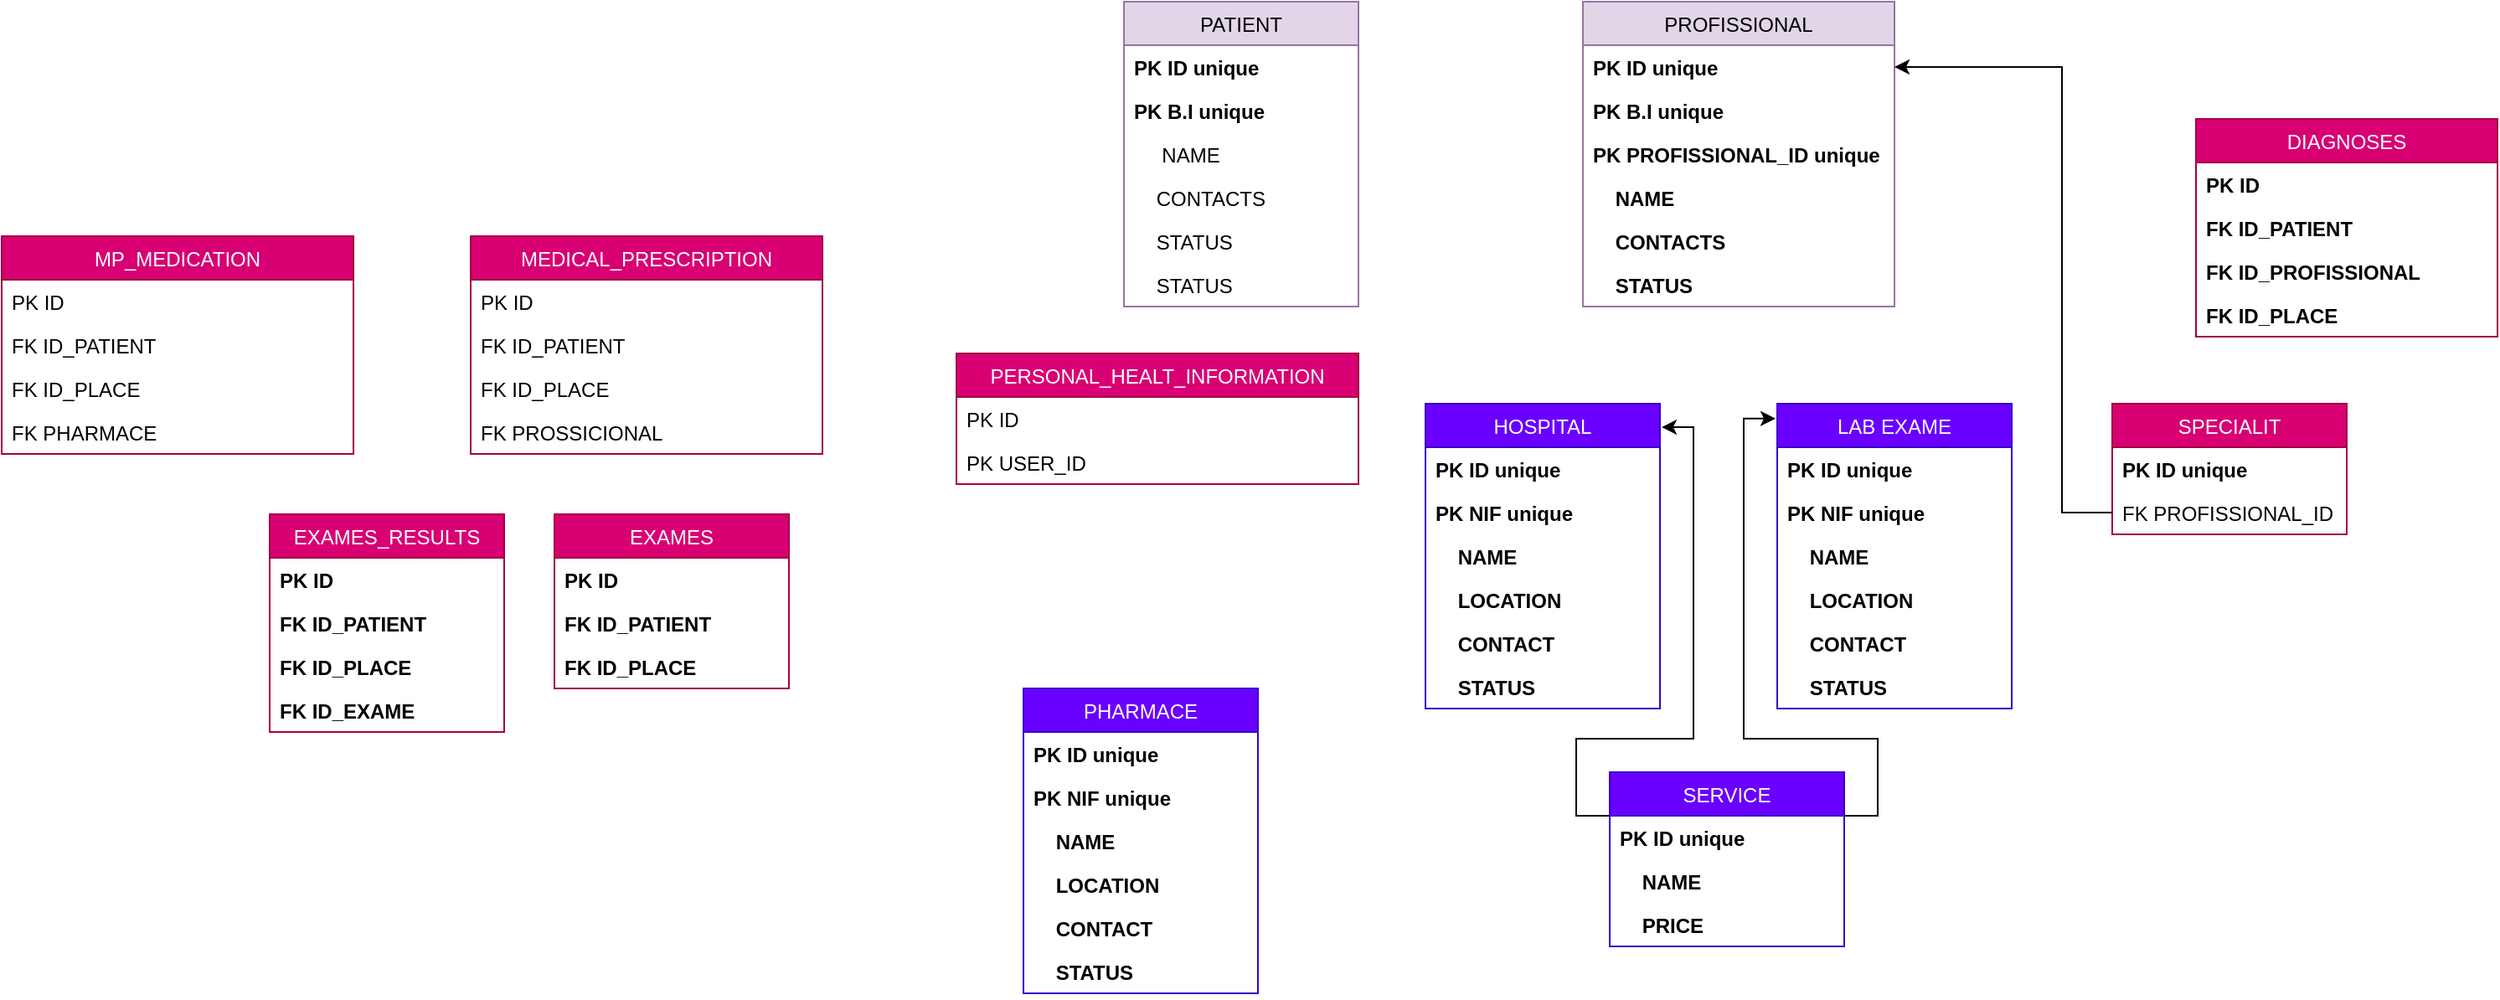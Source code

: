 <mxfile version="20.8.16" type="device"><diagram name="Página-1" id="sj5SGq5k9K3TemnunEDt"><mxGraphModel dx="2000" dy="709" grid="1" gridSize="10" guides="1" tooltips="1" connect="1" arrows="1" fold="1" page="1" pageScale="1" pageWidth="827" pageHeight="1169" math="0" shadow="0"><root><mxCell id="0"/><mxCell id="1" parent="0"/><mxCell id="pIkl6uRr4calVLWYPsjA-17" value="PATIENT" style="swimlane;fontStyle=0;childLayout=stackLayout;horizontal=1;startSize=26;fillColor=#e1d5e7;horizontalStack=0;resizeParent=1;resizeParentMax=0;resizeLast=0;collapsible=1;marginBottom=0;strokeColor=#9673a6;" vertex="1" parent="1"><mxGeometry width="140" height="182" as="geometry"/></mxCell><mxCell id="pIkl6uRr4calVLWYPsjA-18" value="PK ID unique" style="text;strokeColor=none;fillColor=none;align=left;verticalAlign=top;spacingLeft=4;spacingRight=4;overflow=hidden;rotatable=0;points=[[0,0.5],[1,0.5]];portConstraint=eastwest;fontStyle=1" vertex="1" parent="pIkl6uRr4calVLWYPsjA-17"><mxGeometry y="26" width="140" height="26" as="geometry"/></mxCell><mxCell id="pIkl6uRr4calVLWYPsjA-19" value="PK B.I unique" style="text;strokeColor=none;fillColor=none;align=left;verticalAlign=top;spacingLeft=4;spacingRight=4;overflow=hidden;rotatable=0;points=[[0,0.5],[1,0.5]];portConstraint=eastwest;fontStyle=1" vertex="1" parent="pIkl6uRr4calVLWYPsjA-17"><mxGeometry y="52" width="140" height="26" as="geometry"/></mxCell><mxCell id="pIkl6uRr4calVLWYPsjA-20" value="     NAME" style="text;strokeColor=none;fillColor=none;align=left;verticalAlign=top;spacingLeft=4;spacingRight=4;overflow=hidden;rotatable=0;points=[[0,0.5],[1,0.5]];portConstraint=eastwest;fontStyle=0" vertex="1" parent="pIkl6uRr4calVLWYPsjA-17"><mxGeometry y="78" width="140" height="26" as="geometry"/></mxCell><mxCell id="pIkl6uRr4calVLWYPsjA-21" value="    CONTACTS" style="text;strokeColor=none;fillColor=none;align=left;verticalAlign=top;spacingLeft=4;spacingRight=4;overflow=hidden;rotatable=0;points=[[0,0.5],[1,0.5]];portConstraint=eastwest;fontStyle=0" vertex="1" parent="pIkl6uRr4calVLWYPsjA-17"><mxGeometry y="104" width="140" height="26" as="geometry"/></mxCell><mxCell id="pIkl6uRr4calVLWYPsjA-22" value="    STATUS" style="text;strokeColor=none;fillColor=none;align=left;verticalAlign=top;spacingLeft=4;spacingRight=4;overflow=hidden;rotatable=0;points=[[0,0.5],[1,0.5]];portConstraint=eastwest;fontStyle=0" vertex="1" parent="pIkl6uRr4calVLWYPsjA-17"><mxGeometry y="130" width="140" height="26" as="geometry"/></mxCell><mxCell id="pIkl6uRr4calVLWYPsjA-31" value="    STATUS" style="text;strokeColor=none;fillColor=none;align=left;verticalAlign=top;spacingLeft=4;spacingRight=4;overflow=hidden;rotatable=0;points=[[0,0.5],[1,0.5]];portConstraint=eastwest;fontStyle=0" vertex="1" parent="pIkl6uRr4calVLWYPsjA-17"><mxGeometry y="156" width="140" height="26" as="geometry"/></mxCell><mxCell id="pIkl6uRr4calVLWYPsjA-23" value="PROFISSIONAL" style="swimlane;fontStyle=0;childLayout=stackLayout;horizontal=1;startSize=26;fillColor=#e1d5e7;horizontalStack=0;resizeParent=1;resizeParentMax=0;resizeLast=0;collapsible=1;marginBottom=0;strokeColor=#9673a6;" vertex="1" parent="1"><mxGeometry x="274" width="186" height="182" as="geometry"/></mxCell><mxCell id="pIkl6uRr4calVLWYPsjA-24" value="PK ID unique" style="text;strokeColor=none;fillColor=none;align=left;verticalAlign=top;spacingLeft=4;spacingRight=4;overflow=hidden;rotatable=0;points=[[0,0.5],[1,0.5]];portConstraint=eastwest;fontStyle=1" vertex="1" parent="pIkl6uRr4calVLWYPsjA-23"><mxGeometry y="26" width="186" height="26" as="geometry"/></mxCell><mxCell id="pIkl6uRr4calVLWYPsjA-25" value="PK B.I unique" style="text;strokeColor=none;fillColor=none;align=left;verticalAlign=top;spacingLeft=4;spacingRight=4;overflow=hidden;rotatable=0;points=[[0,0.5],[1,0.5]];portConstraint=eastwest;fontStyle=1" vertex="1" parent="pIkl6uRr4calVLWYPsjA-23"><mxGeometry y="52" width="186" height="26" as="geometry"/></mxCell><mxCell id="pIkl6uRr4calVLWYPsjA-26" value="PK PROFISSIONAL_ID unique" style="text;strokeColor=none;fillColor=none;align=left;verticalAlign=top;spacingLeft=4;spacingRight=4;overflow=hidden;rotatable=0;points=[[0,0.5],[1,0.5]];portConstraint=eastwest;fontStyle=1" vertex="1" parent="pIkl6uRr4calVLWYPsjA-23"><mxGeometry y="78" width="186" height="26" as="geometry"/></mxCell><mxCell id="pIkl6uRr4calVLWYPsjA-27" value="    NAME" style="text;strokeColor=none;fillColor=none;align=left;verticalAlign=top;spacingLeft=4;spacingRight=4;overflow=hidden;rotatable=0;points=[[0,0.5],[1,0.5]];portConstraint=eastwest;fontStyle=1" vertex="1" parent="pIkl6uRr4calVLWYPsjA-23"><mxGeometry y="104" width="186" height="26" as="geometry"/></mxCell><mxCell id="pIkl6uRr4calVLWYPsjA-28" value="    CONTACTS" style="text;strokeColor=none;fillColor=none;align=left;verticalAlign=top;spacingLeft=4;spacingRight=4;overflow=hidden;rotatable=0;points=[[0,0.5],[1,0.5]];portConstraint=eastwest;fontStyle=1" vertex="1" parent="pIkl6uRr4calVLWYPsjA-23"><mxGeometry y="130" width="186" height="26" as="geometry"/></mxCell><mxCell id="pIkl6uRr4calVLWYPsjA-29" value="    STATUS" style="text;strokeColor=none;fillColor=none;align=left;verticalAlign=top;spacingLeft=4;spacingRight=4;overflow=hidden;rotatable=0;points=[[0,0.5],[1,0.5]];portConstraint=eastwest;fontStyle=1" vertex="1" parent="pIkl6uRr4calVLWYPsjA-23"><mxGeometry y="156" width="186" height="26" as="geometry"/></mxCell><mxCell id="pIkl6uRr4calVLWYPsjA-38" value="PHARMACE" style="swimlane;fontStyle=0;childLayout=stackLayout;horizontal=1;startSize=26;fillColor=#6a00ff;horizontalStack=0;resizeParent=1;resizeParentMax=0;resizeLast=0;collapsible=1;marginBottom=0;strokeColor=#3700CC;fontColor=#ffffff;" vertex="1" parent="1"><mxGeometry x="-60" y="410" width="140" height="182" as="geometry"><mxRectangle x="-60" y="410" width="110" height="30" as="alternateBounds"/></mxGeometry></mxCell><mxCell id="pIkl6uRr4calVLWYPsjA-39" value="PK ID unique" style="text;strokeColor=none;fillColor=none;align=left;verticalAlign=top;spacingLeft=4;spacingRight=4;overflow=hidden;rotatable=0;points=[[0,0.5],[1,0.5]];portConstraint=eastwest;fontStyle=1" vertex="1" parent="pIkl6uRr4calVLWYPsjA-38"><mxGeometry y="26" width="140" height="26" as="geometry"/></mxCell><mxCell id="pIkl6uRr4calVLWYPsjA-40" value="PK NIF unique" style="text;strokeColor=none;fillColor=none;align=left;verticalAlign=top;spacingLeft=4;spacingRight=4;overflow=hidden;rotatable=0;points=[[0,0.5],[1,0.5]];portConstraint=eastwest;fontStyle=1" vertex="1" parent="pIkl6uRr4calVLWYPsjA-38"><mxGeometry y="52" width="140" height="26" as="geometry"/></mxCell><mxCell id="pIkl6uRr4calVLWYPsjA-48" value="    NAME" style="text;strokeColor=none;fillColor=none;align=left;verticalAlign=top;spacingLeft=4;spacingRight=4;overflow=hidden;rotatable=0;points=[[0,0.5],[1,0.5]];portConstraint=eastwest;fontStyle=1" vertex="1" parent="pIkl6uRr4calVLWYPsjA-38"><mxGeometry y="78" width="140" height="26" as="geometry"/></mxCell><mxCell id="pIkl6uRr4calVLWYPsjA-41" value="    LOCATION" style="text;strokeColor=none;fillColor=none;align=left;verticalAlign=top;spacingLeft=4;spacingRight=4;overflow=hidden;rotatable=0;points=[[0,0.5],[1,0.5]];portConstraint=eastwest;fontStyle=1" vertex="1" parent="pIkl6uRr4calVLWYPsjA-38"><mxGeometry y="104" width="140" height="26" as="geometry"/></mxCell><mxCell id="pIkl6uRr4calVLWYPsjA-42" value="    CONTACT" style="text;strokeColor=none;fillColor=none;align=left;verticalAlign=top;spacingLeft=4;spacingRight=4;overflow=hidden;rotatable=0;points=[[0,0.5],[1,0.5]];portConstraint=eastwest;fontStyle=1" vertex="1" parent="pIkl6uRr4calVLWYPsjA-38"><mxGeometry y="130" width="140" height="26" as="geometry"/></mxCell><mxCell id="pIkl6uRr4calVLWYPsjA-43" value="    STATUS" style="text;strokeColor=none;fillColor=none;align=left;verticalAlign=top;spacingLeft=4;spacingRight=4;overflow=hidden;rotatable=0;points=[[0,0.5],[1,0.5]];portConstraint=eastwest;fontStyle=1" vertex="1" parent="pIkl6uRr4calVLWYPsjA-38"><mxGeometry y="156" width="140" height="26" as="geometry"/></mxCell><mxCell id="pIkl6uRr4calVLWYPsjA-44" value="HOSPITAL" style="swimlane;fontStyle=0;childLayout=stackLayout;horizontal=1;startSize=26;fillColor=#6a00ff;horizontalStack=0;resizeParent=1;resizeParentMax=0;resizeLast=0;collapsible=1;marginBottom=0;fontColor=#ffffff;strokeColor=#3700CC;" vertex="1" parent="1"><mxGeometry x="180" y="240" width="140" height="182" as="geometry"><mxRectangle x="180" y="240" width="100" height="30" as="alternateBounds"/></mxGeometry></mxCell><mxCell id="pIkl6uRr4calVLWYPsjA-45" value="PK ID unique" style="text;strokeColor=none;fillColor=none;align=left;verticalAlign=top;spacingLeft=4;spacingRight=4;overflow=hidden;rotatable=0;points=[[0,0.5],[1,0.5]];portConstraint=eastwest;fontStyle=1" vertex="1" parent="pIkl6uRr4calVLWYPsjA-44"><mxGeometry y="26" width="140" height="26" as="geometry"/></mxCell><mxCell id="pIkl6uRr4calVLWYPsjA-46" value="PK NIF unique" style="text;strokeColor=none;fillColor=none;align=left;verticalAlign=top;spacingLeft=4;spacingRight=4;overflow=hidden;rotatable=0;points=[[0,0.5],[1,0.5]];portConstraint=eastwest;fontStyle=1" vertex="1" parent="pIkl6uRr4calVLWYPsjA-44"><mxGeometry y="52" width="140" height="26" as="geometry"/></mxCell><mxCell id="pIkl6uRr4calVLWYPsjA-47" value="    NAME" style="text;strokeColor=none;fillColor=none;align=left;verticalAlign=top;spacingLeft=4;spacingRight=4;overflow=hidden;rotatable=0;points=[[0,0.5],[1,0.5]];portConstraint=eastwest;fontStyle=1" vertex="1" parent="pIkl6uRr4calVLWYPsjA-44"><mxGeometry y="78" width="140" height="26" as="geometry"/></mxCell><mxCell id="pIkl6uRr4calVLWYPsjA-51" value="    LOCATION" style="text;strokeColor=none;fillColor=none;align=left;verticalAlign=top;spacingLeft=4;spacingRight=4;overflow=hidden;rotatable=0;points=[[0,0.5],[1,0.5]];portConstraint=eastwest;fontStyle=1" vertex="1" parent="pIkl6uRr4calVLWYPsjA-44"><mxGeometry y="104" width="140" height="26" as="geometry"/></mxCell><mxCell id="pIkl6uRr4calVLWYPsjA-49" value="    CONTACT" style="text;strokeColor=none;fillColor=none;align=left;verticalAlign=top;spacingLeft=4;spacingRight=4;overflow=hidden;rotatable=0;points=[[0,0.5],[1,0.5]];portConstraint=eastwest;fontStyle=1" vertex="1" parent="pIkl6uRr4calVLWYPsjA-44"><mxGeometry y="130" width="140" height="26" as="geometry"/></mxCell><mxCell id="pIkl6uRr4calVLWYPsjA-50" value="    STATUS" style="text;strokeColor=none;fillColor=none;align=left;verticalAlign=top;spacingLeft=4;spacingRight=4;overflow=hidden;rotatable=0;points=[[0,0.5],[1,0.5]];portConstraint=eastwest;fontStyle=1" vertex="1" parent="pIkl6uRr4calVLWYPsjA-44"><mxGeometry y="156" width="140" height="26" as="geometry"/></mxCell><mxCell id="pIkl6uRr4calVLWYPsjA-52" value="LAB EXAME" style="swimlane;fontStyle=0;childLayout=stackLayout;horizontal=1;startSize=26;fillColor=#6a00ff;horizontalStack=0;resizeParent=1;resizeParentMax=0;resizeLast=0;collapsible=1;marginBottom=0;fontColor=#ffffff;strokeColor=#3700CC;" vertex="1" parent="1"><mxGeometry x="390" y="240" width="140" height="182" as="geometry"><mxRectangle x="390" y="240" width="110" height="30" as="alternateBounds"/></mxGeometry></mxCell><mxCell id="pIkl6uRr4calVLWYPsjA-53" value="PK ID unique" style="text;strokeColor=none;fillColor=none;align=left;verticalAlign=top;spacingLeft=4;spacingRight=4;overflow=hidden;rotatable=0;points=[[0,0.5],[1,0.5]];portConstraint=eastwest;fontStyle=1" vertex="1" parent="pIkl6uRr4calVLWYPsjA-52"><mxGeometry y="26" width="140" height="26" as="geometry"/></mxCell><mxCell id="pIkl6uRr4calVLWYPsjA-54" value="PK NIF unique" style="text;strokeColor=none;fillColor=none;align=left;verticalAlign=top;spacingLeft=4;spacingRight=4;overflow=hidden;rotatable=0;points=[[0,0.5],[1,0.5]];portConstraint=eastwest;fontStyle=1" vertex="1" parent="pIkl6uRr4calVLWYPsjA-52"><mxGeometry y="52" width="140" height="26" as="geometry"/></mxCell><mxCell id="pIkl6uRr4calVLWYPsjA-55" value="    NAME" style="text;strokeColor=none;fillColor=none;align=left;verticalAlign=top;spacingLeft=4;spacingRight=4;overflow=hidden;rotatable=0;points=[[0,0.5],[1,0.5]];portConstraint=eastwest;fontStyle=1" vertex="1" parent="pIkl6uRr4calVLWYPsjA-52"><mxGeometry y="78" width="140" height="26" as="geometry"/></mxCell><mxCell id="pIkl6uRr4calVLWYPsjA-56" value="    LOCATION" style="text;strokeColor=none;fillColor=none;align=left;verticalAlign=top;spacingLeft=4;spacingRight=4;overflow=hidden;rotatable=0;points=[[0,0.5],[1,0.5]];portConstraint=eastwest;fontStyle=1" vertex="1" parent="pIkl6uRr4calVLWYPsjA-52"><mxGeometry y="104" width="140" height="26" as="geometry"/></mxCell><mxCell id="pIkl6uRr4calVLWYPsjA-57" value="    CONTACT" style="text;strokeColor=none;fillColor=none;align=left;verticalAlign=top;spacingLeft=4;spacingRight=4;overflow=hidden;rotatable=0;points=[[0,0.5],[1,0.5]];portConstraint=eastwest;fontStyle=1" vertex="1" parent="pIkl6uRr4calVLWYPsjA-52"><mxGeometry y="130" width="140" height="26" as="geometry"/></mxCell><mxCell id="pIkl6uRr4calVLWYPsjA-58" value="    STATUS" style="text;strokeColor=none;fillColor=none;align=left;verticalAlign=top;spacingLeft=4;spacingRight=4;overflow=hidden;rotatable=0;points=[[0,0.5],[1,0.5]];portConstraint=eastwest;fontStyle=1" vertex="1" parent="pIkl6uRr4calVLWYPsjA-52"><mxGeometry y="156" width="140" height="26" as="geometry"/></mxCell><mxCell id="pIkl6uRr4calVLWYPsjA-71" style="edgeStyle=orthogonalEdgeStyle;rounded=0;orthogonalLoop=1;jettySize=auto;html=1;exitX=0;exitY=0.25;exitDx=0;exitDy=0;entryX=1.007;entryY=0.077;entryDx=0;entryDy=0;entryPerimeter=0;" edge="1" parent="1" source="pIkl6uRr4calVLWYPsjA-59" target="pIkl6uRr4calVLWYPsjA-44"><mxGeometry relative="1" as="geometry"/></mxCell><mxCell id="pIkl6uRr4calVLWYPsjA-72" style="edgeStyle=orthogonalEdgeStyle;rounded=0;orthogonalLoop=1;jettySize=auto;html=1;exitX=1;exitY=0.25;exitDx=0;exitDy=0;entryX=-0.007;entryY=0.049;entryDx=0;entryDy=0;entryPerimeter=0;" edge="1" parent="1" source="pIkl6uRr4calVLWYPsjA-59" target="pIkl6uRr4calVLWYPsjA-52"><mxGeometry relative="1" as="geometry"/></mxCell><mxCell id="pIkl6uRr4calVLWYPsjA-59" value="SERVICE" style="swimlane;fontStyle=0;childLayout=stackLayout;horizontal=1;startSize=26;fillColor=#6a00ff;horizontalStack=0;resizeParent=1;resizeParentMax=0;resizeLast=0;collapsible=1;marginBottom=0;fontColor=#ffffff;strokeColor=#3700CC;" vertex="1" parent="1"><mxGeometry x="290" y="460" width="140" height="104" as="geometry"><mxRectangle x="290" y="460" width="90" height="30" as="alternateBounds"/></mxGeometry></mxCell><mxCell id="pIkl6uRr4calVLWYPsjA-60" value="PK ID unique" style="text;strokeColor=none;fillColor=none;align=left;verticalAlign=top;spacingLeft=4;spacingRight=4;overflow=hidden;rotatable=0;points=[[0,0.5],[1,0.5]];portConstraint=eastwest;fontStyle=1" vertex="1" parent="pIkl6uRr4calVLWYPsjA-59"><mxGeometry y="26" width="140" height="26" as="geometry"/></mxCell><mxCell id="pIkl6uRr4calVLWYPsjA-61" value="    NAME" style="text;strokeColor=none;fillColor=none;align=left;verticalAlign=top;spacingLeft=4;spacingRight=4;overflow=hidden;rotatable=0;points=[[0,0.5],[1,0.5]];portConstraint=eastwest;fontStyle=1" vertex="1" parent="pIkl6uRr4calVLWYPsjA-59"><mxGeometry y="52" width="140" height="26" as="geometry"/></mxCell><mxCell id="pIkl6uRr4calVLWYPsjA-62" value="    PRICE" style="text;strokeColor=none;fillColor=none;align=left;verticalAlign=top;spacingLeft=4;spacingRight=4;overflow=hidden;rotatable=0;points=[[0,0.5],[1,0.5]];portConstraint=eastwest;fontStyle=1" vertex="1" parent="pIkl6uRr4calVLWYPsjA-59"><mxGeometry y="78" width="140" height="26" as="geometry"/></mxCell><mxCell id="pIkl6uRr4calVLWYPsjA-63" value="SPECIALIT" style="swimlane;fontStyle=0;childLayout=stackLayout;horizontal=1;startSize=26;fillColor=#d80073;horizontalStack=0;resizeParent=1;resizeParentMax=0;resizeLast=0;collapsible=1;marginBottom=0;fontColor=#ffffff;strokeColor=#A50040;" vertex="1" parent="1"><mxGeometry x="590" y="240" width="140" height="78" as="geometry"><mxRectangle x="590" y="240" width="100" height="30" as="alternateBounds"/></mxGeometry></mxCell><mxCell id="pIkl6uRr4calVLWYPsjA-64" value="PK ID unique" style="text;strokeColor=none;fillColor=none;align=left;verticalAlign=top;spacingLeft=4;spacingRight=4;overflow=hidden;rotatable=0;points=[[0,0.5],[1,0.5]];portConstraint=eastwest;fontStyle=1" vertex="1" parent="pIkl6uRr4calVLWYPsjA-63"><mxGeometry y="26" width="140" height="26" as="geometry"/></mxCell><mxCell id="pIkl6uRr4calVLWYPsjA-65" value="FK PROFISSIONAL_ID" style="text;strokeColor=none;fillColor=none;align=left;verticalAlign=top;spacingLeft=4;spacingRight=4;overflow=hidden;rotatable=0;points=[[0,0.5],[1,0.5]];portConstraint=eastwest;" vertex="1" parent="pIkl6uRr4calVLWYPsjA-63"><mxGeometry y="52" width="140" height="26" as="geometry"/></mxCell><mxCell id="pIkl6uRr4calVLWYPsjA-70" style="edgeStyle=orthogonalEdgeStyle;rounded=0;orthogonalLoop=1;jettySize=auto;html=1;exitX=0;exitY=0.5;exitDx=0;exitDy=0;entryX=1;entryY=0.5;entryDx=0;entryDy=0;" edge="1" parent="1" source="pIkl6uRr4calVLWYPsjA-65" target="pIkl6uRr4calVLWYPsjA-24"><mxGeometry relative="1" as="geometry"><Array as="points"><mxPoint x="560" y="305"/><mxPoint x="560" y="39"/></Array></mxGeometry></mxCell><mxCell id="pIkl6uRr4calVLWYPsjA-73" value="PERSONAL_HEALT_INFORMATION" style="swimlane;fontStyle=0;childLayout=stackLayout;horizontal=1;startSize=26;fillColor=#d80073;horizontalStack=0;resizeParent=1;resizeParentMax=0;resizeLast=0;collapsible=1;marginBottom=0;fontColor=#ffffff;strokeColor=#A50040;" vertex="1" parent="1"><mxGeometry x="-100" y="210" width="240" height="78" as="geometry"/></mxCell><mxCell id="pIkl6uRr4calVLWYPsjA-74" value="PK ID " style="text;strokeColor=none;fillColor=none;align=left;verticalAlign=top;spacingLeft=4;spacingRight=4;overflow=hidden;rotatable=0;points=[[0,0.5],[1,0.5]];portConstraint=eastwest;fontStyle=0" vertex="1" parent="pIkl6uRr4calVLWYPsjA-73"><mxGeometry y="26" width="240" height="26" as="geometry"/></mxCell><mxCell id="pIkl6uRr4calVLWYPsjA-75" value="PK USER_ID" style="text;strokeColor=none;fillColor=none;align=left;verticalAlign=top;spacingLeft=4;spacingRight=4;overflow=hidden;rotatable=0;points=[[0,0.5],[1,0.5]];portConstraint=eastwest;fontStyle=0" vertex="1" parent="pIkl6uRr4calVLWYPsjA-73"><mxGeometry y="52" width="240" height="26" as="geometry"/></mxCell><mxCell id="pIkl6uRr4calVLWYPsjA-78" value="EXAMES" style="swimlane;fontStyle=0;childLayout=stackLayout;horizontal=1;startSize=26;fillColor=#d80073;horizontalStack=0;resizeParent=1;resizeParentMax=0;resizeLast=0;collapsible=1;marginBottom=0;fontColor=#ffffff;strokeColor=#A50040;" vertex="1" parent="1"><mxGeometry x="-340" y="306" width="140" height="104" as="geometry"/></mxCell><mxCell id="pIkl6uRr4calVLWYPsjA-79" value="PK ID" style="text;strokeColor=none;fillColor=none;align=left;verticalAlign=top;spacingLeft=4;spacingRight=4;overflow=hidden;rotatable=0;points=[[0,0.5],[1,0.5]];portConstraint=eastwest;fontStyle=1" vertex="1" parent="pIkl6uRr4calVLWYPsjA-78"><mxGeometry y="26" width="140" height="26" as="geometry"/></mxCell><mxCell id="pIkl6uRr4calVLWYPsjA-80" value="FK ID_PATIENT" style="text;strokeColor=none;fillColor=none;align=left;verticalAlign=top;spacingLeft=4;spacingRight=4;overflow=hidden;rotatable=0;points=[[0,0.5],[1,0.5]];portConstraint=eastwest;fontStyle=1" vertex="1" parent="pIkl6uRr4calVLWYPsjA-78"><mxGeometry y="52" width="140" height="26" as="geometry"/></mxCell><mxCell id="pIkl6uRr4calVLWYPsjA-81" value="FK ID_PLACE" style="text;strokeColor=none;fillColor=none;align=left;verticalAlign=top;spacingLeft=4;spacingRight=4;overflow=hidden;rotatable=0;points=[[0,0.5],[1,0.5]];portConstraint=eastwest;fontStyle=1" vertex="1" parent="pIkl6uRr4calVLWYPsjA-78"><mxGeometry y="78" width="140" height="26" as="geometry"/></mxCell><mxCell id="pIkl6uRr4calVLWYPsjA-82" value="MEDICAL_PRESCRIPTION" style="swimlane;fontStyle=0;childLayout=stackLayout;horizontal=1;startSize=26;fillColor=#d80073;horizontalStack=0;resizeParent=1;resizeParentMax=0;resizeLast=0;collapsible=1;marginBottom=0;fontColor=#ffffff;strokeColor=#A50040;" vertex="1" parent="1"><mxGeometry x="-390" y="140" width="210" height="130" as="geometry"/></mxCell><mxCell id="pIkl6uRr4calVLWYPsjA-83" value="PK ID" style="text;strokeColor=none;fillColor=none;align=left;verticalAlign=top;spacingLeft=4;spacingRight=4;overflow=hidden;rotatable=0;points=[[0,0.5],[1,0.5]];portConstraint=eastwest;fontStyle=0" vertex="1" parent="pIkl6uRr4calVLWYPsjA-82"><mxGeometry y="26" width="210" height="26" as="geometry"/></mxCell><mxCell id="pIkl6uRr4calVLWYPsjA-84" value="FK ID_PATIENT" style="text;strokeColor=none;fillColor=none;align=left;verticalAlign=top;spacingLeft=4;spacingRight=4;overflow=hidden;rotatable=0;points=[[0,0.5],[1,0.5]];portConstraint=eastwest;fontStyle=0" vertex="1" parent="pIkl6uRr4calVLWYPsjA-82"><mxGeometry y="52" width="210" height="26" as="geometry"/></mxCell><mxCell id="pIkl6uRr4calVLWYPsjA-85" value="FK ID_PLACE" style="text;strokeColor=none;fillColor=none;align=left;verticalAlign=top;spacingLeft=4;spacingRight=4;overflow=hidden;rotatable=0;points=[[0,0.5],[1,0.5]];portConstraint=eastwest;fontStyle=0" vertex="1" parent="pIkl6uRr4calVLWYPsjA-82"><mxGeometry y="78" width="210" height="26" as="geometry"/></mxCell><mxCell id="pIkl6uRr4calVLWYPsjA-86" value="FK PROSSICIONAL" style="text;strokeColor=none;fillColor=none;align=left;verticalAlign=top;spacingLeft=4;spacingRight=4;overflow=hidden;rotatable=0;points=[[0,0.5],[1,0.5]];portConstraint=eastwest;fontStyle=0" vertex="1" parent="pIkl6uRr4calVLWYPsjA-82"><mxGeometry y="104" width="210" height="26" as="geometry"/></mxCell><mxCell id="pIkl6uRr4calVLWYPsjA-87" value="EXAMES_RESULTS" style="swimlane;fontStyle=0;childLayout=stackLayout;horizontal=1;startSize=26;fillColor=#d80073;horizontalStack=0;resizeParent=1;resizeParentMax=0;resizeLast=0;collapsible=1;marginBottom=0;fontColor=#ffffff;strokeColor=#A50040;" vertex="1" parent="1"><mxGeometry x="-510" y="306" width="140" height="130" as="geometry"/></mxCell><mxCell id="pIkl6uRr4calVLWYPsjA-88" value="PK ID" style="text;strokeColor=none;fillColor=none;align=left;verticalAlign=top;spacingLeft=4;spacingRight=4;overflow=hidden;rotatable=0;points=[[0,0.5],[1,0.5]];portConstraint=eastwest;fontStyle=1" vertex="1" parent="pIkl6uRr4calVLWYPsjA-87"><mxGeometry y="26" width="140" height="26" as="geometry"/></mxCell><mxCell id="pIkl6uRr4calVLWYPsjA-89" value="FK ID_PATIENT" style="text;strokeColor=none;fillColor=none;align=left;verticalAlign=top;spacingLeft=4;spacingRight=4;overflow=hidden;rotatable=0;points=[[0,0.5],[1,0.5]];portConstraint=eastwest;fontStyle=1" vertex="1" parent="pIkl6uRr4calVLWYPsjA-87"><mxGeometry y="52" width="140" height="26" as="geometry"/></mxCell><mxCell id="pIkl6uRr4calVLWYPsjA-90" value="FK ID_PLACE" style="text;strokeColor=none;fillColor=none;align=left;verticalAlign=top;spacingLeft=4;spacingRight=4;overflow=hidden;rotatable=0;points=[[0,0.5],[1,0.5]];portConstraint=eastwest;fontStyle=1" vertex="1" parent="pIkl6uRr4calVLWYPsjA-87"><mxGeometry y="78" width="140" height="26" as="geometry"/></mxCell><mxCell id="pIkl6uRr4calVLWYPsjA-91" value="FK ID_EXAME" style="text;strokeColor=none;fillColor=none;align=left;verticalAlign=top;spacingLeft=4;spacingRight=4;overflow=hidden;rotatable=0;points=[[0,0.5],[1,0.5]];portConstraint=eastwest;fontStyle=1" vertex="1" parent="pIkl6uRr4calVLWYPsjA-87"><mxGeometry y="104" width="140" height="26" as="geometry"/></mxCell><mxCell id="pIkl6uRr4calVLWYPsjA-94" value="MP_MEDICATION" style="swimlane;fontStyle=0;childLayout=stackLayout;horizontal=1;startSize=26;fillColor=#d80073;horizontalStack=0;resizeParent=1;resizeParentMax=0;resizeLast=0;collapsible=1;marginBottom=0;fontColor=#ffffff;strokeColor=#A50040;" vertex="1" parent="1"><mxGeometry x="-670" y="140" width="210" height="130" as="geometry"/></mxCell><mxCell id="pIkl6uRr4calVLWYPsjA-95" value="PK ID" style="text;strokeColor=none;fillColor=none;align=left;verticalAlign=top;spacingLeft=4;spacingRight=4;overflow=hidden;rotatable=0;points=[[0,0.5],[1,0.5]];portConstraint=eastwest;fontStyle=0" vertex="1" parent="pIkl6uRr4calVLWYPsjA-94"><mxGeometry y="26" width="210" height="26" as="geometry"/></mxCell><mxCell id="pIkl6uRr4calVLWYPsjA-96" value="FK ID_PATIENT" style="text;strokeColor=none;fillColor=none;align=left;verticalAlign=top;spacingLeft=4;spacingRight=4;overflow=hidden;rotatable=0;points=[[0,0.5],[1,0.5]];portConstraint=eastwest;fontStyle=0" vertex="1" parent="pIkl6uRr4calVLWYPsjA-94"><mxGeometry y="52" width="210" height="26" as="geometry"/></mxCell><mxCell id="pIkl6uRr4calVLWYPsjA-97" value="FK ID_PLACE" style="text;strokeColor=none;fillColor=none;align=left;verticalAlign=top;spacingLeft=4;spacingRight=4;overflow=hidden;rotatable=0;points=[[0,0.5],[1,0.5]];portConstraint=eastwest;fontStyle=0" vertex="1" parent="pIkl6uRr4calVLWYPsjA-94"><mxGeometry y="78" width="210" height="26" as="geometry"/></mxCell><mxCell id="pIkl6uRr4calVLWYPsjA-98" value="FK PHARMACE" style="text;strokeColor=none;fillColor=none;align=left;verticalAlign=top;spacingLeft=4;spacingRight=4;overflow=hidden;rotatable=0;points=[[0,0.5],[1,0.5]];portConstraint=eastwest;fontStyle=0" vertex="1" parent="pIkl6uRr4calVLWYPsjA-94"><mxGeometry y="104" width="210" height="26" as="geometry"/></mxCell><mxCell id="pIkl6uRr4calVLWYPsjA-99" value="DIAGNOSES" style="swimlane;fontStyle=0;childLayout=stackLayout;horizontal=1;startSize=26;fillColor=#d80073;horizontalStack=0;resizeParent=1;resizeParentMax=0;resizeLast=0;collapsible=1;marginBottom=0;fontColor=#ffffff;strokeColor=#A50040;" vertex="1" parent="1"><mxGeometry x="640" y="70" width="180" height="130" as="geometry"/></mxCell><mxCell id="pIkl6uRr4calVLWYPsjA-100" value="PK ID" style="text;strokeColor=none;fillColor=none;align=left;verticalAlign=top;spacingLeft=4;spacingRight=4;overflow=hidden;rotatable=0;points=[[0,0.5],[1,0.5]];portConstraint=eastwest;fontStyle=1" vertex="1" parent="pIkl6uRr4calVLWYPsjA-99"><mxGeometry y="26" width="180" height="26" as="geometry"/></mxCell><mxCell id="pIkl6uRr4calVLWYPsjA-101" value="FK ID_PATIENT" style="text;strokeColor=none;fillColor=none;align=left;verticalAlign=top;spacingLeft=4;spacingRight=4;overflow=hidden;rotatable=0;points=[[0,0.5],[1,0.5]];portConstraint=eastwest;fontStyle=1" vertex="1" parent="pIkl6uRr4calVLWYPsjA-99"><mxGeometry y="52" width="180" height="26" as="geometry"/></mxCell><mxCell id="pIkl6uRr4calVLWYPsjA-103" value="FK ID_PROFISSIONAL" style="text;strokeColor=none;fillColor=none;align=left;verticalAlign=top;spacingLeft=4;spacingRight=4;overflow=hidden;rotatable=0;points=[[0,0.5],[1,0.5]];portConstraint=eastwest;fontStyle=1" vertex="1" parent="pIkl6uRr4calVLWYPsjA-99"><mxGeometry y="78" width="180" height="26" as="geometry"/></mxCell><mxCell id="pIkl6uRr4calVLWYPsjA-102" value="FK ID_PLACE" style="text;strokeColor=none;fillColor=none;align=left;verticalAlign=top;spacingLeft=4;spacingRight=4;overflow=hidden;rotatable=0;points=[[0,0.5],[1,0.5]];portConstraint=eastwest;fontStyle=1" vertex="1" parent="pIkl6uRr4calVLWYPsjA-99"><mxGeometry y="104" width="180" height="26" as="geometry"/></mxCell></root></mxGraphModel></diagram></mxfile>